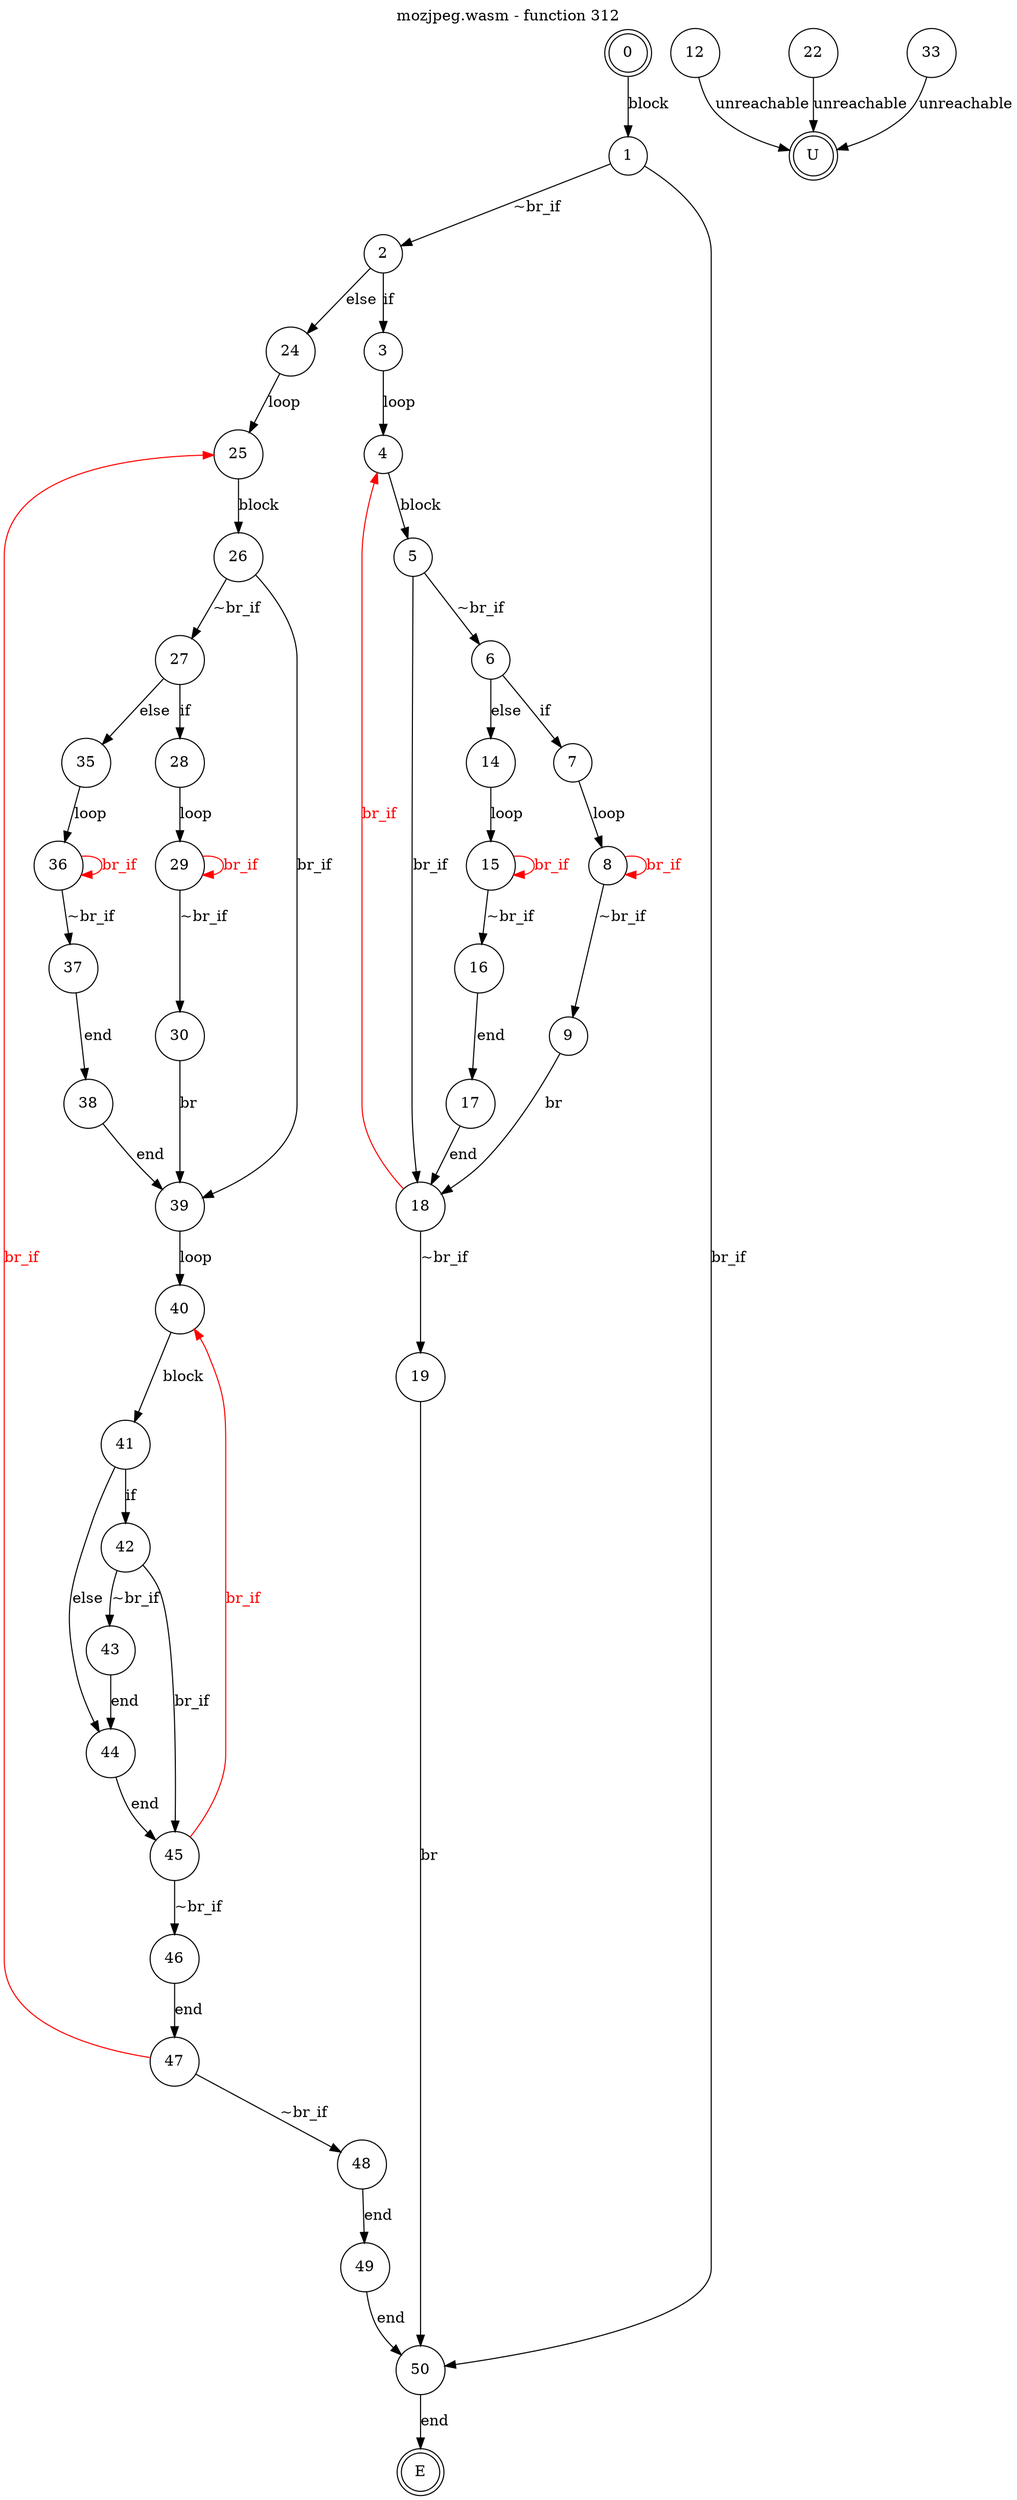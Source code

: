digraph finite_state_machine {
    label = "mozjpeg.wasm - function 312"
    labelloc =  t
    labelfontsize = 16
    labelfontcolor = black
    labelfontname = "Helvetica"
    node [shape = doublecircle]; 0 E U ;
    node [shape = circle];
    0 -> 1[label="block"];
    1 -> 2[label="~br_if"];
    1 -> 50[label="br_if"];
    2 -> 3[label="if"];
    2 -> 24[label="else"];
    3 -> 4[label="loop"];
    4 -> 5[label="block"];
    5 -> 6[label="~br_if"];
    5 -> 18[label="br_if"];
    6 -> 7[label="if"];
    6 -> 14[label="else"];
    7 -> 8[label="loop"];
    8 -> 9[label="~br_if"];
    8 -> 8[color="red" fontcolor="red" label="br_if"];
    9 -> 18[label="br"];
    12 -> U[label="unreachable"];
    14 -> 15[label="loop"];
    15 -> 16[label="~br_if"];
    15 -> 15[color="red" fontcolor="red" label="br_if"];
    16 -> 17[label="end"];
    17 -> 18[label="end"];
    18 -> 19[label="~br_if"];
    18 -> 4[color="red" fontcolor="red" label="br_if"];
    19 -> 50[label="br"];
    22 -> U[label="unreachable"];
    24 -> 25[label="loop"];
    25 -> 26[label="block"];
    26 -> 27[label="~br_if"];
    26 -> 39[label="br_if"];
    27 -> 28[label="if"];
    27 -> 35[label="else"];
    28 -> 29[label="loop"];
    29 -> 30[label="~br_if"];
    29 -> 29[color="red" fontcolor="red" label="br_if"];
    30 -> 39[label="br"];
    33 -> U[label="unreachable"];
    35 -> 36[label="loop"];
    36 -> 37[label="~br_if"];
    36 -> 36[color="red" fontcolor="red" label="br_if"];
    37 -> 38[label="end"];
    38 -> 39[label="end"];
    39 -> 40[label="loop"];
    40 -> 41[label="block"];
    41 -> 42[label="if"];
    41 -> 44[label="else"];
    42 -> 43[label="~br_if"];
    42 -> 45[label="br_if"];
    43 -> 44[label="end"];
    44 -> 45[label="end"];
    45 -> 46[label="~br_if"];
    45 -> 40[color="red" fontcolor="red" label="br_if"];
    46 -> 47[label="end"];
    47 -> 48[label="~br_if"];
    47 -> 25[color="red" fontcolor="red" label="br_if"];
    48 -> 49[label="end"];
    49 -> 50[label="end"];
    50 -> E[label="end"];
}
